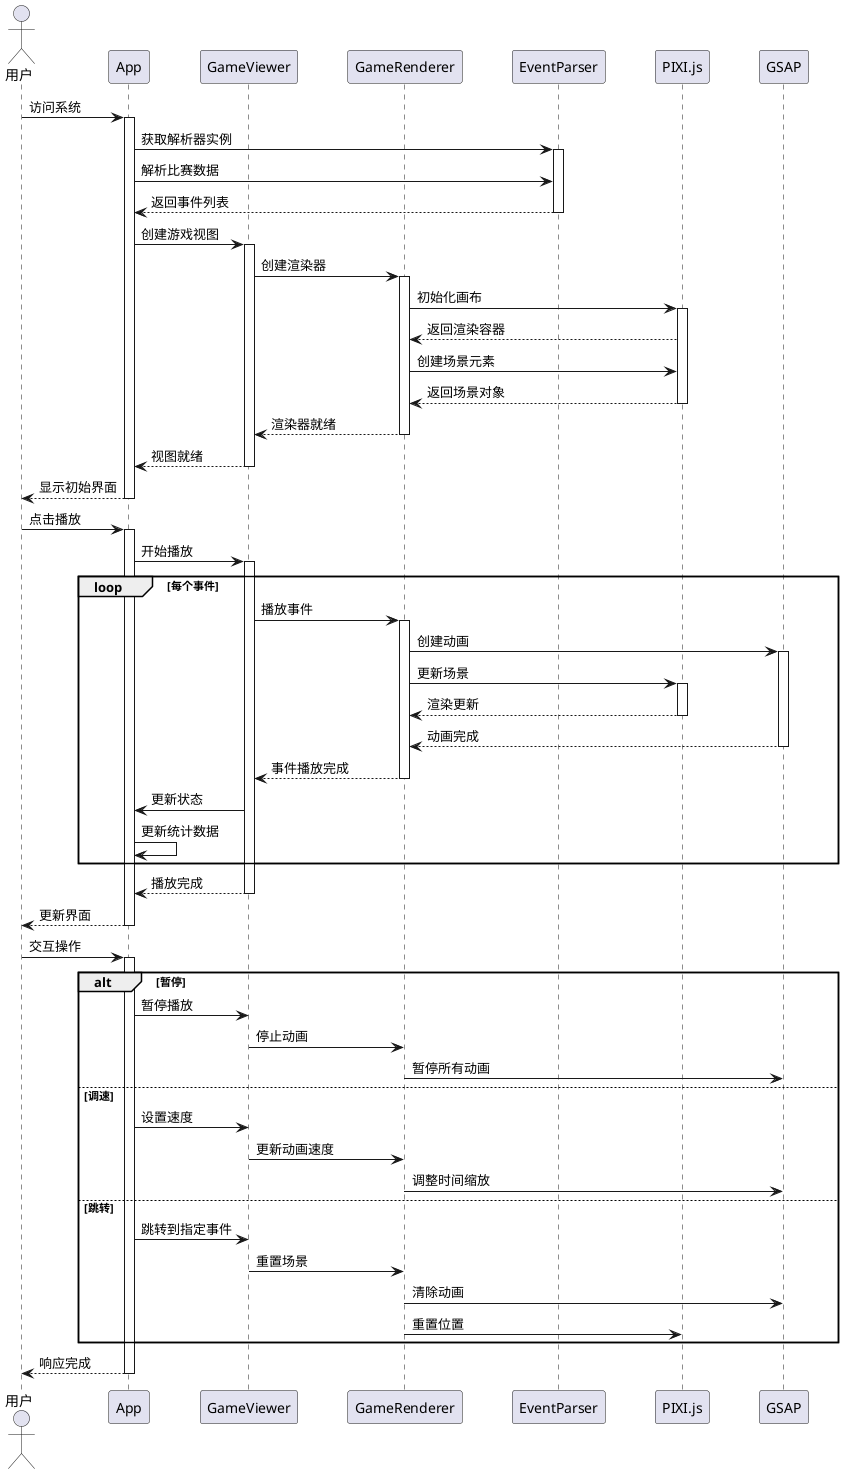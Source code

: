 @startuml
skinparam ParticipantPadding 20
skinparam BoxPadding 10

actor 用户
participant App
participant GameViewer
participant GameRenderer
participant EventParser
participant "PIXI.js" as PIXI
participant GSAP

box "初始化阶段" #LightBlue
    用户 -> App: 访问系统
    activate App
    
    App -> EventParser: 获取解析器实例
    activate EventParser
    
    App -> EventParser: 解析比赛数据
    EventParser --> App: 返回事件列表
    deactivate EventParser
    
    App -> GameViewer: 创建游戏视图
    activate GameViewer
    
    GameViewer -> GameRenderer: 创建渲染器
    activate GameRenderer
    
    GameRenderer -> PIXI: 初始化画布
    activate PIXI
    PIXI --> GameRenderer: 返回渲染容器
    
    GameRenderer -> PIXI: 创建场景元素
    PIXI --> GameRenderer: 返回场景对象
    deactivate PIXI
    
    GameRenderer --> GameViewer: 渲染器就绪
    deactivate GameRenderer
    
    GameViewer --> App: 视图就绪
    deactivate GameViewer
    
    App --> 用户: 显示初始界面
    deactivate App
end box

box "播放控制" #LightYellow
    用户 -> App: 点击播放
    activate App
    
    App -> GameViewer: 开始播放
    activate GameViewer
    
    loop 每个事件
        GameViewer -> GameRenderer: 播放事件
        activate GameRenderer
        
        GameRenderer -> GSAP: 创建动画
        activate GSAP
        
        GameRenderer -> PIXI: 更新场景
        activate PIXI
        PIXI --> GameRenderer: 渲染更新
        deactivate PIXI
        
        GSAP --> GameRenderer: 动画完成
        deactivate GSAP
        
        GameRenderer --> GameViewer: 事件播放完成
        deactivate GameRenderer
        
        GameViewer -> App: 更新状态
        App -> App: 更新统计数据
    end
    
    GameViewer --> App: 播放完成
    deactivate GameViewer
    
    App --> 用户: 更新界面
    deactivate App
end box

box "交互控制" #LightGreen
    用户 -> App: 交互操作
    activate App
    
    alt 暂停
        App -> GameViewer: 暂停播放
        GameViewer -> GameRenderer: 停止动画
        GameRenderer -> GSAP: 暂停所有动画
        
    else 调速
        App -> GameViewer: 设置速度
        GameViewer -> GameRenderer: 更新动画速度
        GameRenderer -> GSAP: 调整时间缩放
        
    else 跳转
        App -> GameViewer: 跳转到指定事件
        GameViewer -> GameRenderer: 重置场景
        GameRenderer -> GSAP: 清除动画
        GameRenderer -> PIXI: 重置位置
    end
    
    App --> 用户: 响应完成
    deactivate App
end box

@enduml 
